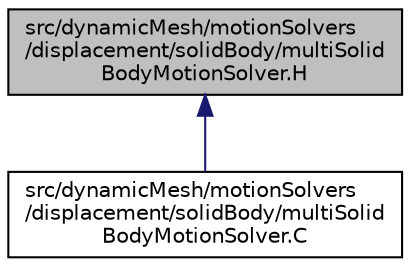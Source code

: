 digraph "src/dynamicMesh/motionSolvers/displacement/solidBody/multiSolidBodyMotionSolver.H"
{
  bgcolor="transparent";
  edge [fontname="Helvetica",fontsize="10",labelfontname="Helvetica",labelfontsize="10"];
  node [fontname="Helvetica",fontsize="10",shape=record];
  Node1 [label="src/dynamicMesh/motionSolvers\l/displacement/solidBody/multiSolid\lBodyMotionSolver.H",height=0.2,width=0.4,color="black", fillcolor="grey75", style="filled" fontcolor="black"];
  Node1 -> Node2 [dir="back",color="midnightblue",fontsize="10",style="solid",fontname="Helvetica"];
  Node2 [label="src/dynamicMesh/motionSolvers\l/displacement/solidBody/multiSolid\lBodyMotionSolver.C",height=0.2,width=0.4,color="black",URL="$multiSolidBodyMotionSolver_8C.html"];
}
